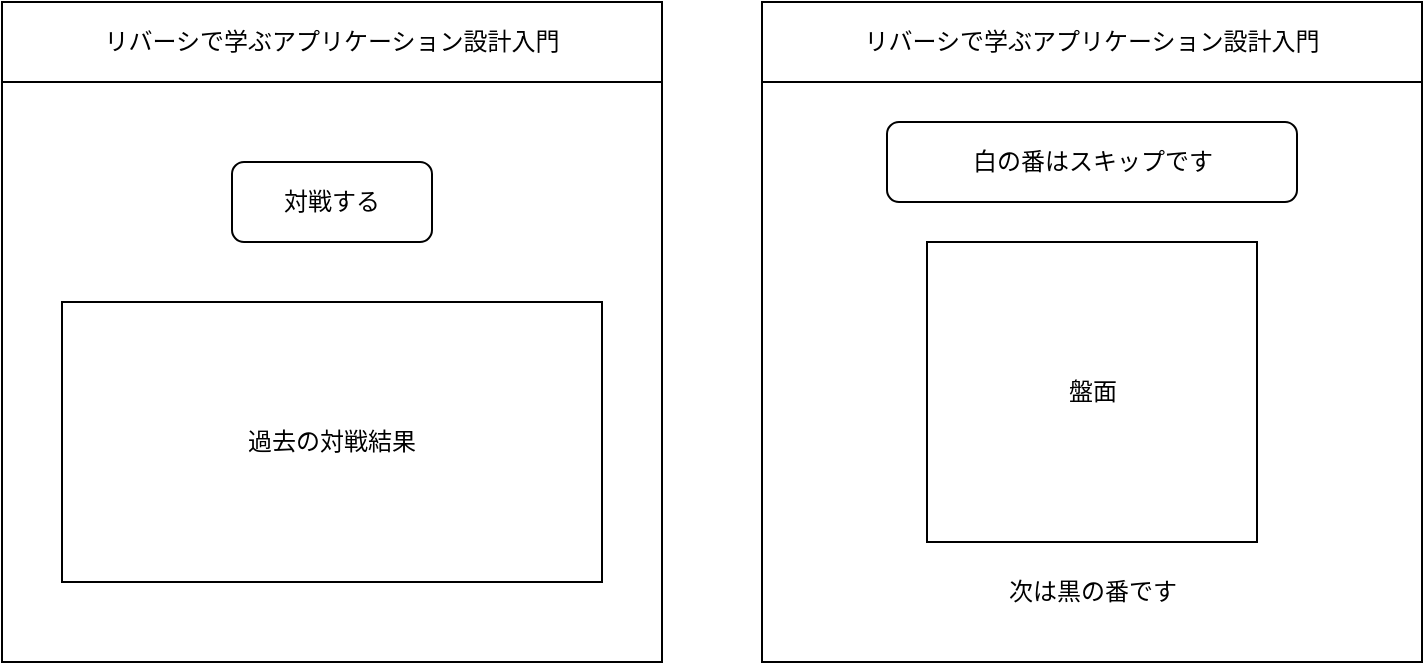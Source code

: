 <mxfile>
    <diagram id="mAHxvKxOPxoxyW0gNafL" name="ページ1">
        <mxGraphModel dx="910" dy="794" grid="1" gridSize="10" guides="1" tooltips="1" connect="1" arrows="1" fold="1" page="1" pageScale="1" pageWidth="827" pageHeight="1169" math="0" shadow="0">
            <root>
                <mxCell id="0"/>
                <mxCell id="1" parent="0"/>
                <mxCell id="2" value="" style="whiteSpace=wrap;html=1;aspect=fixed;fillColor=none;" vertex="1" parent="1">
                    <mxGeometry x="40" y="40" width="330" height="330" as="geometry"/>
                </mxCell>
                <mxCell id="5" value="リバーシで学ぶアプリケーション設計入門" style="rounded=0;whiteSpace=wrap;html=1;fillColor=none;" vertex="1" parent="1">
                    <mxGeometry x="40" y="40" width="330" height="40" as="geometry"/>
                </mxCell>
                <mxCell id="6" value="対戦する" style="rounded=1;whiteSpace=wrap;html=1;fillColor=none;" vertex="1" parent="1">
                    <mxGeometry x="155" y="120" width="100" height="40" as="geometry"/>
                </mxCell>
                <mxCell id="7" value="過去の対戦結果" style="rounded=0;whiteSpace=wrap;html=1;fillColor=none;" vertex="1" parent="1">
                    <mxGeometry x="70" y="190" width="270" height="140" as="geometry"/>
                </mxCell>
                <mxCell id="8" value="" style="whiteSpace=wrap;html=1;aspect=fixed;fillColor=none;" vertex="1" parent="1">
                    <mxGeometry x="420" y="40" width="330" height="330" as="geometry"/>
                </mxCell>
                <mxCell id="9" value="リバーシで学ぶアプリケーション設計入門" style="rounded=0;whiteSpace=wrap;html=1;fillColor=none;" vertex="1" parent="1">
                    <mxGeometry x="420" y="40" width="330" height="40" as="geometry"/>
                </mxCell>
                <mxCell id="10" value="白の番はスキップです" style="rounded=1;whiteSpace=wrap;html=1;fillColor=none;" vertex="1" parent="1">
                    <mxGeometry x="482.5" y="100" width="205" height="40" as="geometry"/>
                </mxCell>
                <mxCell id="11" value="盤面" style="rounded=0;whiteSpace=wrap;html=1;fillColor=none;" vertex="1" parent="1">
                    <mxGeometry x="502.5" y="160" width="165" height="150" as="geometry"/>
                </mxCell>
                <mxCell id="12" value="次は黒の番です" style="text;html=1;strokeColor=none;fillColor=none;align=center;verticalAlign=middle;whiteSpace=wrap;rounded=0;" vertex="1" parent="1">
                    <mxGeometry x="492.5" y="320" width="185" height="30" as="geometry"/>
                </mxCell>
            </root>
        </mxGraphModel>
    </diagram>
</mxfile>
